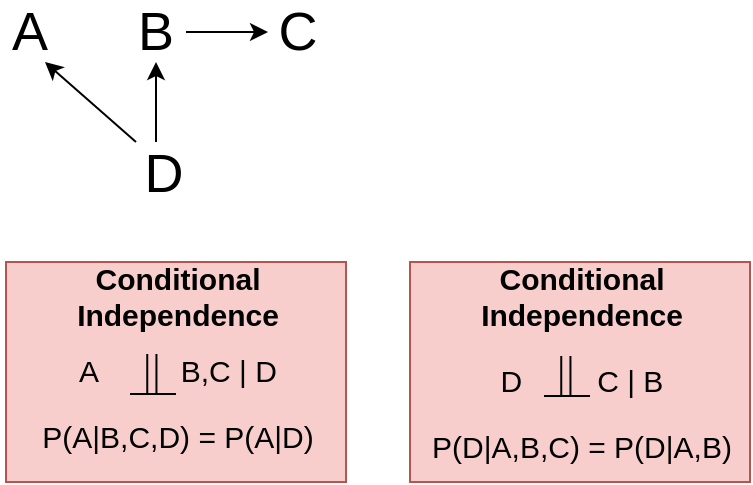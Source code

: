 <mxfile version="21.3.4" type="github">
  <diagram name="Page-1" id="1Vrmx30w-xlG3EvxixVw">
    <mxGraphModel dx="741" dy="448" grid="1" gridSize="10" guides="1" tooltips="1" connect="1" arrows="1" fold="1" page="1" pageScale="1" pageWidth="827" pageHeight="1169" math="0" shadow="0">
      <root>
        <mxCell id="0" />
        <mxCell id="1" parent="0" />
        <mxCell id="BRDm-R0gY2oCsDtSVM6u-1" value="A" style="text;html=1;strokeColor=none;fillColor=none;align=center;verticalAlign=middle;whiteSpace=wrap;rounded=0;fontSize=27;" vertex="1" parent="1">
          <mxGeometry x="88" y="250" width="30" height="30" as="geometry" />
        </mxCell>
        <mxCell id="BRDm-R0gY2oCsDtSVM6u-2" value="B" style="text;html=1;strokeColor=none;fillColor=none;align=center;verticalAlign=middle;whiteSpace=wrap;rounded=0;fontSize=27;" vertex="1" parent="1">
          <mxGeometry x="151" y="250" width="30" height="30" as="geometry" />
        </mxCell>
        <mxCell id="BRDm-R0gY2oCsDtSVM6u-3" value="" style="endArrow=classic;html=1;rounded=0;" edge="1" parent="1" target="BRDm-R0gY2oCsDtSVM6u-2">
          <mxGeometry width="50" height="50" relative="1" as="geometry">
            <mxPoint x="166" y="320" as="sourcePoint" />
            <mxPoint x="218" y="265" as="targetPoint" />
          </mxGeometry>
        </mxCell>
        <mxCell id="BRDm-R0gY2oCsDtSVM6u-4" value="" style="endArrow=classic;html=1;rounded=0;entryX=0.75;entryY=1;entryDx=0;entryDy=0;" edge="1" parent="1" target="BRDm-R0gY2oCsDtSVM6u-1">
          <mxGeometry width="50" height="50" relative="1" as="geometry">
            <mxPoint x="156" y="320" as="sourcePoint" />
            <mxPoint x="207" y="319" as="targetPoint" />
          </mxGeometry>
        </mxCell>
        <mxCell id="BRDm-R0gY2oCsDtSVM6u-5" value="D" style="text;html=1;strokeColor=none;fillColor=none;align=center;verticalAlign=middle;whiteSpace=wrap;rounded=0;fontSize=27;" vertex="1" parent="1">
          <mxGeometry x="140" y="321" width="60" height="30" as="geometry" />
        </mxCell>
        <mxCell id="BRDm-R0gY2oCsDtSVM6u-6" value="C" style="text;html=1;strokeColor=none;fillColor=none;align=center;verticalAlign=middle;whiteSpace=wrap;rounded=0;fontSize=27;" vertex="1" parent="1">
          <mxGeometry x="222" y="250" width="30" height="30" as="geometry" />
        </mxCell>
        <mxCell id="BRDm-R0gY2oCsDtSVM6u-7" value="" style="endArrow=classic;html=1;rounded=0;entryX=0;entryY=0.5;entryDx=0;entryDy=0;exitX=1;exitY=0.5;exitDx=0;exitDy=0;" edge="1" parent="1" source="BRDm-R0gY2oCsDtSVM6u-2" target="BRDm-R0gY2oCsDtSVM6u-6">
          <mxGeometry width="50" height="50" relative="1" as="geometry">
            <mxPoint x="176" y="330" as="sourcePoint" />
            <mxPoint x="175" y="290" as="targetPoint" />
          </mxGeometry>
        </mxCell>
        <mxCell id="BRDm-R0gY2oCsDtSVM6u-8" value="&lt;h1 style=&quot;text-align: center; font-size: 15px;&quot;&gt;&lt;font style=&quot;font-size: 15px;&quot;&gt;&lt;font style=&quot;font-size: 15px;&quot;&gt;Conditional Independenc&lt;/font&gt;e&lt;/font&gt;&lt;/h1&gt;&lt;div style=&quot;text-align: center;&quot;&gt;&lt;font style=&quot;font-size: 15px;&quot;&gt;A &amp;nbsp; &amp;nbsp; &amp;nbsp; &amp;nbsp; &amp;nbsp;B,C | D&lt;/font&gt;&lt;/div&gt;&lt;p style=&quot;text-align: center; font-size: 15px;&quot;&gt;&lt;span style=&quot;&quot;&gt;P(A|B,C,D) = P(A|D)&lt;/span&gt;&lt;br&gt;&lt;/p&gt;" style="text;html=1;strokeColor=#b85450;fillColor=#f8cecc;spacing=5;spacingTop=-20;whiteSpace=wrap;overflow=hidden;rounded=0;" vertex="1" parent="1">
          <mxGeometry x="91" y="380" width="170" height="110" as="geometry" />
        </mxCell>
        <mxCell id="BRDm-R0gY2oCsDtSVM6u-9" value="" style="group" vertex="1" connectable="0" parent="1">
          <mxGeometry x="153" y="426" width="23" height="20" as="geometry" />
        </mxCell>
        <mxCell id="BRDm-R0gY2oCsDtSVM6u-10" value="" style="endArrow=none;html=1;rounded=0;" edge="1" parent="BRDm-R0gY2oCsDtSVM6u-9">
          <mxGeometry width="50" height="50" relative="1" as="geometry">
            <mxPoint x="23" y="20" as="sourcePoint" />
            <mxPoint y="20" as="targetPoint" />
          </mxGeometry>
        </mxCell>
        <mxCell id="BRDm-R0gY2oCsDtSVM6u-11" value="" style="endArrow=none;html=1;rounded=0;" edge="1" parent="BRDm-R0gY2oCsDtSVM6u-9">
          <mxGeometry width="50" height="50" relative="1" as="geometry">
            <mxPoint x="8.625" as="sourcePoint" />
            <mxPoint x="8.625" y="20" as="targetPoint" />
          </mxGeometry>
        </mxCell>
        <mxCell id="BRDm-R0gY2oCsDtSVM6u-12" value="" style="endArrow=none;html=1;rounded=0;" edge="1" parent="BRDm-R0gY2oCsDtSVM6u-9">
          <mxGeometry width="50" height="50" relative="1" as="geometry">
            <mxPoint x="13.225" as="sourcePoint" />
            <mxPoint x="13.225" y="20" as="targetPoint" />
            <Array as="points">
              <mxPoint x="13.225" y="6.667" />
            </Array>
          </mxGeometry>
        </mxCell>
        <mxCell id="BRDm-R0gY2oCsDtSVM6u-13" value="&lt;h1 style=&quot;text-align: center; font-size: 15px;&quot;&gt;&lt;font style=&quot;font-size: 15px;&quot;&gt;&lt;font style=&quot;font-size: 15px;&quot;&gt;Conditional Independenc&lt;/font&gt;e&lt;/font&gt;&lt;/h1&gt;&lt;p style=&quot;text-align: center; font-size: 15px;&quot;&gt;&lt;span style=&quot;&quot;&gt;D &amp;nbsp; &amp;nbsp; &amp;nbsp; &amp;nbsp; C | B&lt;/span&gt;&lt;/p&gt;&lt;p style=&quot;text-align: center; font-size: 15px;&quot;&gt;&lt;span style=&quot;&quot;&gt;P(D|A,B,C) = P(D|A,B)&lt;/span&gt;&lt;br&gt;&lt;/p&gt;" style="text;html=1;strokeColor=#b85450;fillColor=#f8cecc;spacing=5;spacingTop=-20;whiteSpace=wrap;overflow=hidden;rounded=0;" vertex="1" parent="1">
          <mxGeometry x="293" y="380" width="170" height="110" as="geometry" />
        </mxCell>
        <mxCell id="BRDm-R0gY2oCsDtSVM6u-14" value="" style="group" vertex="1" connectable="0" parent="1">
          <mxGeometry x="360" y="427" width="23" height="20" as="geometry" />
        </mxCell>
        <mxCell id="BRDm-R0gY2oCsDtSVM6u-15" value="" style="endArrow=none;html=1;rounded=0;" edge="1" parent="BRDm-R0gY2oCsDtSVM6u-14">
          <mxGeometry width="50" height="50" relative="1" as="geometry">
            <mxPoint x="23" y="20" as="sourcePoint" />
            <mxPoint y="20" as="targetPoint" />
          </mxGeometry>
        </mxCell>
        <mxCell id="BRDm-R0gY2oCsDtSVM6u-16" value="" style="endArrow=none;html=1;rounded=0;" edge="1" parent="BRDm-R0gY2oCsDtSVM6u-14">
          <mxGeometry width="50" height="50" relative="1" as="geometry">
            <mxPoint x="8.625" as="sourcePoint" />
            <mxPoint x="8.625" y="20" as="targetPoint" />
          </mxGeometry>
        </mxCell>
        <mxCell id="BRDm-R0gY2oCsDtSVM6u-17" value="" style="endArrow=none;html=1;rounded=0;" edge="1" parent="BRDm-R0gY2oCsDtSVM6u-14">
          <mxGeometry width="50" height="50" relative="1" as="geometry">
            <mxPoint x="13.225" as="sourcePoint" />
            <mxPoint x="13.225" y="20" as="targetPoint" />
            <Array as="points">
              <mxPoint x="13.225" y="6.667" />
            </Array>
          </mxGeometry>
        </mxCell>
      </root>
    </mxGraphModel>
  </diagram>
</mxfile>
